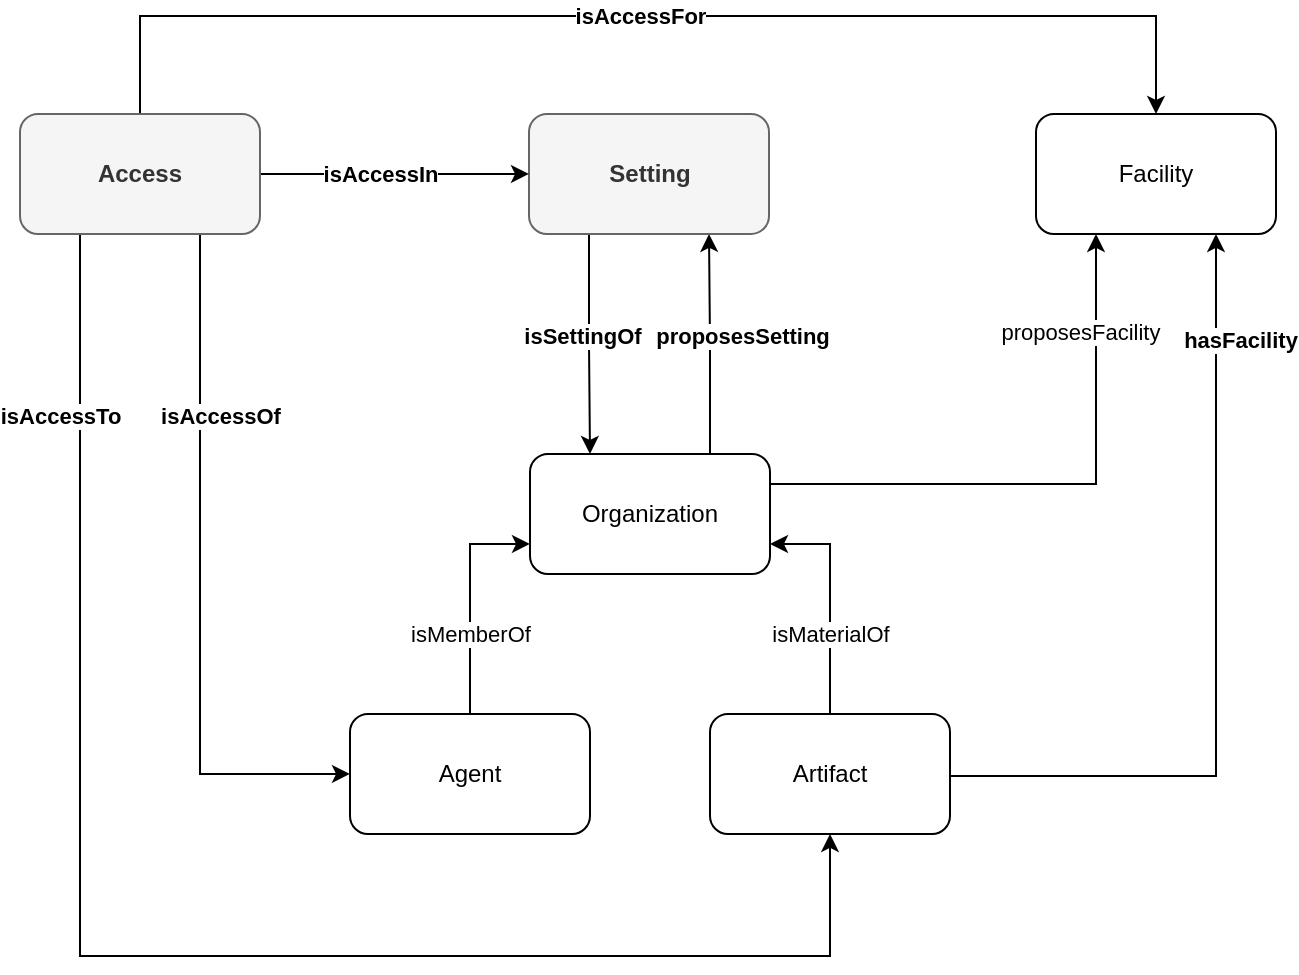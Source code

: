 <mxfile version="22.1.2" type="device">
  <diagram name="Configure Organization" id="FJQYz4ILtdUIjH3QwCYZ">
    <mxGraphModel dx="1153" dy="583" grid="1" gridSize="10" guides="1" tooltips="1" connect="1" arrows="1" fold="1" page="1" pageScale="1" pageWidth="1169" pageHeight="827" math="0" shadow="0">
      <root>
        <mxCell id="fOo44UTiXt8LroMcGTyI-0" />
        <mxCell id="fOo44UTiXt8LroMcGTyI-1" parent="fOo44UTiXt8LroMcGTyI-0" />
        <mxCell id="fOo44UTiXt8LroMcGTyI-2" value="proposesFacility" style="edgeStyle=orthogonalEdgeStyle;rounded=0;orthogonalLoop=1;jettySize=auto;html=1;exitX=1;exitY=0.25;exitDx=0;exitDy=0;entryX=0.25;entryY=1;entryDx=0;entryDy=0;startArrow=none;startFill=0;endArrow=classic;endFill=1;" parent="fOo44UTiXt8LroMcGTyI-1" source="fOo44UTiXt8LroMcGTyI-4" target="fOo44UTiXt8LroMcGTyI-10" edge="1">
          <mxGeometry x="0.663" y="8" relative="1" as="geometry">
            <mxPoint as="offset" />
          </mxGeometry>
        </mxCell>
        <mxCell id="fOo44UTiXt8LroMcGTyI-3" value="&lt;span style=&quot;color: rgb(0, 0, 0); font-family: Helvetica; font-size: 11px; font-style: normal; font-variant-ligatures: normal; font-variant-caps: normal; font-weight: 700; letter-spacing: normal; orphans: 2; text-align: center; text-indent: 0px; text-transform: none; widows: 2; word-spacing: 0px; -webkit-text-stroke-width: 0px; background-color: rgb(255, 255, 255); text-decoration-thickness: initial; text-decoration-style: initial; text-decoration-color: initial; float: none; display: inline !important;&quot;&gt;proposesSetting&lt;/span&gt;" style="edgeStyle=orthogonalEdgeStyle;rounded=0;orthogonalLoop=1;jettySize=auto;html=1;exitX=0.75;exitY=0;exitDx=0;exitDy=0;entryX=0.75;entryY=1;entryDx=0;entryDy=0;" parent="fOo44UTiXt8LroMcGTyI-1" source="fOo44UTiXt8LroMcGTyI-4" target="fOo44UTiXt8LroMcGTyI-12" edge="1">
          <mxGeometry x="0.077" y="-15" relative="1" as="geometry">
            <mxPoint x="631" y="389.97" as="targetPoint" />
            <mxPoint x="1" as="offset" />
          </mxGeometry>
        </mxCell>
        <mxCell id="fOo44UTiXt8LroMcGTyI-4" value="Organization" style="rounded=1;whiteSpace=wrap;html=1;" parent="fOo44UTiXt8LroMcGTyI-1" vertex="1">
          <mxGeometry x="526" y="468.97" width="120" height="60" as="geometry" />
        </mxCell>
        <mxCell id="fOo44UTiXt8LroMcGTyI-5" value="isMemberOf" style="edgeStyle=orthogonalEdgeStyle;rounded=0;orthogonalLoop=1;jettySize=auto;html=1;exitX=0.5;exitY=0;exitDx=0;exitDy=0;entryX=0;entryY=0.75;entryDx=0;entryDy=0;" parent="fOo44UTiXt8LroMcGTyI-1" source="fOo44UTiXt8LroMcGTyI-6" target="fOo44UTiXt8LroMcGTyI-4" edge="1">
          <mxGeometry x="-0.304" relative="1" as="geometry">
            <mxPoint as="offset" />
          </mxGeometry>
        </mxCell>
        <mxCell id="fOo44UTiXt8LroMcGTyI-6" value="Agent" style="rounded=1;whiteSpace=wrap;html=1;" parent="fOo44UTiXt8LroMcGTyI-1" vertex="1">
          <mxGeometry x="436" y="598.97" width="120" height="60" as="geometry" />
        </mxCell>
        <mxCell id="fOo44UTiXt8LroMcGTyI-7" value="isMaterialOf" style="edgeStyle=orthogonalEdgeStyle;rounded=0;orthogonalLoop=1;jettySize=auto;html=1;exitX=0.5;exitY=0;exitDx=0;exitDy=0;entryX=1;entryY=0.75;entryDx=0;entryDy=0;" parent="fOo44UTiXt8LroMcGTyI-1" source="fOo44UTiXt8LroMcGTyI-8" target="fOo44UTiXt8LroMcGTyI-4" edge="1">
          <mxGeometry x="-0.304" relative="1" as="geometry">
            <mxPoint as="offset" />
          </mxGeometry>
        </mxCell>
        <mxCell id="fOo44UTiXt8LroMcGTyI-8" value="Artifact" style="rounded=1;whiteSpace=wrap;html=1;" parent="fOo44UTiXt8LroMcGTyI-1" vertex="1">
          <mxGeometry x="616" y="598.97" width="120" height="60" as="geometry" />
        </mxCell>
        <mxCell id="fOo44UTiXt8LroMcGTyI-9" value="hasFacility" style="edgeStyle=orthogonalEdgeStyle;rounded=0;orthogonalLoop=1;jettySize=auto;html=1;exitX=0.75;exitY=1;exitDx=0;exitDy=0;entryX=1;entryY=0.5;entryDx=0;entryDy=0;fontSize=11;startArrow=classic;startFill=1;endArrow=none;endFill=0;fontStyle=1" parent="fOo44UTiXt8LroMcGTyI-1" source="fOo44UTiXt8LroMcGTyI-10" target="fOo44UTiXt8LroMcGTyI-8" edge="1">
          <mxGeometry x="-0.737" y="12" relative="1" as="geometry">
            <Array as="points">
              <mxPoint x="869" y="629.97" />
              <mxPoint x="736" y="629.97" />
            </Array>
            <mxPoint as="offset" />
            <mxPoint x="676" y="173.97" as="sourcePoint" />
          </mxGeometry>
        </mxCell>
        <mxCell id="fOo44UTiXt8LroMcGTyI-10" value="Facility" style="rounded=1;whiteSpace=wrap;html=1;fontStyle=0" parent="fOo44UTiXt8LroMcGTyI-1" vertex="1">
          <mxGeometry x="779" y="298.97" width="120" height="60" as="geometry" />
        </mxCell>
        <mxCell id="fOo44UTiXt8LroMcGTyI-11" value="&lt;b&gt;isSettingOf&lt;/b&gt;" style="edgeStyle=orthogonalEdgeStyle;rounded=0;orthogonalLoop=1;jettySize=auto;html=1;exitX=0.25;exitY=1;exitDx=0;exitDy=0;entryX=0.25;entryY=0;entryDx=0;entryDy=0;" parent="fOo44UTiXt8LroMcGTyI-1" source="fOo44UTiXt8LroMcGTyI-12" target="fOo44UTiXt8LroMcGTyI-4" edge="1">
          <mxGeometry x="-0.077" y="-4" relative="1" as="geometry">
            <mxPoint as="offset" />
          </mxGeometry>
        </mxCell>
        <mxCell id="fOo44UTiXt8LroMcGTyI-12" value="Setting" style="rounded=1;whiteSpace=wrap;html=1;fontSize=12;fontStyle=1;fillColor=#f5f5f5;fontColor=#333333;strokeColor=#666666;" parent="fOo44UTiXt8LroMcGTyI-1" vertex="1">
          <mxGeometry x="525.5" y="298.97" width="120" height="60" as="geometry" />
        </mxCell>
        <mxCell id="fOo44UTiXt8LroMcGTyI-13" value="" style="edgeStyle=orthogonalEdgeStyle;rounded=0;orthogonalLoop=1;jettySize=auto;html=1;exitX=1;exitY=0.5;exitDx=0;exitDy=0;entryX=1;entryY=0.5;entryDx=0;entryDy=0;fontSize=11;startArrow=none;startFill=0;endArrow=classic;endFill=1;" parent="fOo44UTiXt8LroMcGTyI-1" edge="1">
          <mxGeometry x="0.205" y="10" relative="1" as="geometry">
            <Array as="points" />
            <mxPoint as="offset" />
            <mxPoint x="803" y="259" as="sourcePoint" />
            <mxPoint x="803" y="259" as="targetPoint" />
          </mxGeometry>
        </mxCell>
        <mxCell id="fOo44UTiXt8LroMcGTyI-18" value="isAccessTo" style="edgeStyle=orthogonalEdgeStyle;rounded=0;orthogonalLoop=1;jettySize=auto;html=1;strokeColor=#000000;fontStyle=1;exitX=0.25;exitY=1;exitDx=0;exitDy=0;entryX=0.5;entryY=1;entryDx=0;entryDy=0;" parent="fOo44UTiXt8LroMcGTyI-1" source="fOo44UTiXt8LroMcGTyI-22" target="fOo44UTiXt8LroMcGTyI-8" edge="1">
          <mxGeometry x="-0.772" y="-10" relative="1" as="geometry">
            <mxPoint x="821" y="119.97" as="targetPoint" />
            <mxPoint x="671" y="129.97" as="sourcePoint" />
            <mxPoint as="offset" />
            <Array as="points">
              <mxPoint x="301" y="719.97" />
              <mxPoint x="676" y="719.97" />
            </Array>
          </mxGeometry>
        </mxCell>
        <mxCell id="fOo44UTiXt8LroMcGTyI-19" value="isAccessFor" style="edgeStyle=orthogonalEdgeStyle;rounded=0;orthogonalLoop=1;jettySize=auto;html=1;exitX=0.5;exitY=0;exitDx=0;exitDy=0;entryX=0.5;entryY=0;entryDx=0;entryDy=0;fontStyle=1" parent="fOo44UTiXt8LroMcGTyI-1" source="fOo44UTiXt8LroMcGTyI-22" target="fOo44UTiXt8LroMcGTyI-10" edge="1">
          <mxGeometry x="-0.013" relative="1" as="geometry">
            <mxPoint as="offset" />
            <mxPoint x="646" y="134.97" as="sourcePoint" />
            <Array as="points">
              <mxPoint x="331" y="249.97" />
              <mxPoint x="839" y="249.97" />
            </Array>
          </mxGeometry>
        </mxCell>
        <mxCell id="fOo44UTiXt8LroMcGTyI-21" value="isAccessOf" style="edgeStyle=orthogonalEdgeStyle;rounded=0;orthogonalLoop=1;jettySize=auto;html=1;exitX=0.75;exitY=1;exitDx=0;exitDy=0;entryX=0;entryY=0.5;entryDx=0;entryDy=0;fontStyle=1" parent="fOo44UTiXt8LroMcGTyI-1" source="fOo44UTiXt8LroMcGTyI-22" target="fOo44UTiXt8LroMcGTyI-6" edge="1">
          <mxGeometry x="-0.472" y="10" relative="1" as="geometry">
            <mxPoint as="offset" />
          </mxGeometry>
        </mxCell>
        <mxCell id="jX8xJVyV_IqVioZzDq6z-0" style="edgeStyle=orthogonalEdgeStyle;rounded=0;orthogonalLoop=1;jettySize=auto;html=1;exitX=1;exitY=0.5;exitDx=0;exitDy=0;entryX=0;entryY=0.5;entryDx=0;entryDy=0;" parent="fOo44UTiXt8LroMcGTyI-1" source="fOo44UTiXt8LroMcGTyI-22" target="fOo44UTiXt8LroMcGTyI-12" edge="1">
          <mxGeometry relative="1" as="geometry" />
        </mxCell>
        <mxCell id="jX8xJVyV_IqVioZzDq6z-1" value="isAccessIn" style="edgeLabel;html=1;align=center;verticalAlign=middle;resizable=0;points=[];fontStyle=1" parent="jX8xJVyV_IqVioZzDq6z-0" vertex="1" connectable="0">
          <mxGeometry x="-0.376" y="4" relative="1" as="geometry">
            <mxPoint x="18" y="4" as="offset" />
          </mxGeometry>
        </mxCell>
        <mxCell id="fOo44UTiXt8LroMcGTyI-22" value="Access" style="rounded=1;whiteSpace=wrap;html=1;fontStyle=1;fillColor=#f5f5f5;fontColor=#333333;strokeColor=#666666;" parent="fOo44UTiXt8LroMcGTyI-1" vertex="1">
          <mxGeometry x="271" y="298.97" width="120" height="60" as="geometry" />
        </mxCell>
      </root>
    </mxGraphModel>
  </diagram>
</mxfile>
